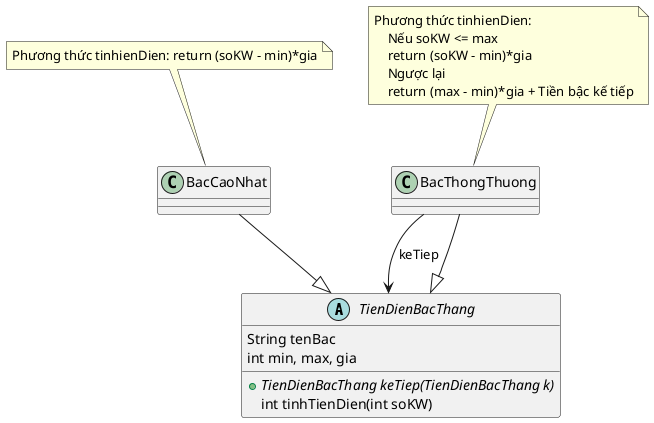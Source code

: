 @startuml
'https://plantuml.com/sequence-diagram
abstract class TienDienBacThang {
    String tenBac
    int min, max, gia
    +{abstract}TienDienBacThang keTiep(TienDienBacThang k)
    int tinhTienDien(int soKW)
}
class BacCaoNhat
class BacThongThuong
BacCaoNhat --|> TienDienBacThang
BacThongThuong --> TienDienBacThang : keTiep
BacThongThuong --|> TienDienBacThang
note top of BacCaoNhat
    Phương thức tinhienDien: return (soKW - min)*gia
end note
note top of BacThongThuong
    Phương thức tinhienDien:
        Nếu soKW <= max
        return (soKW - min)*gia
        Ngược lại
        return (max - min)*gia + Tiền bậc kế tiếp
end note

@enduml